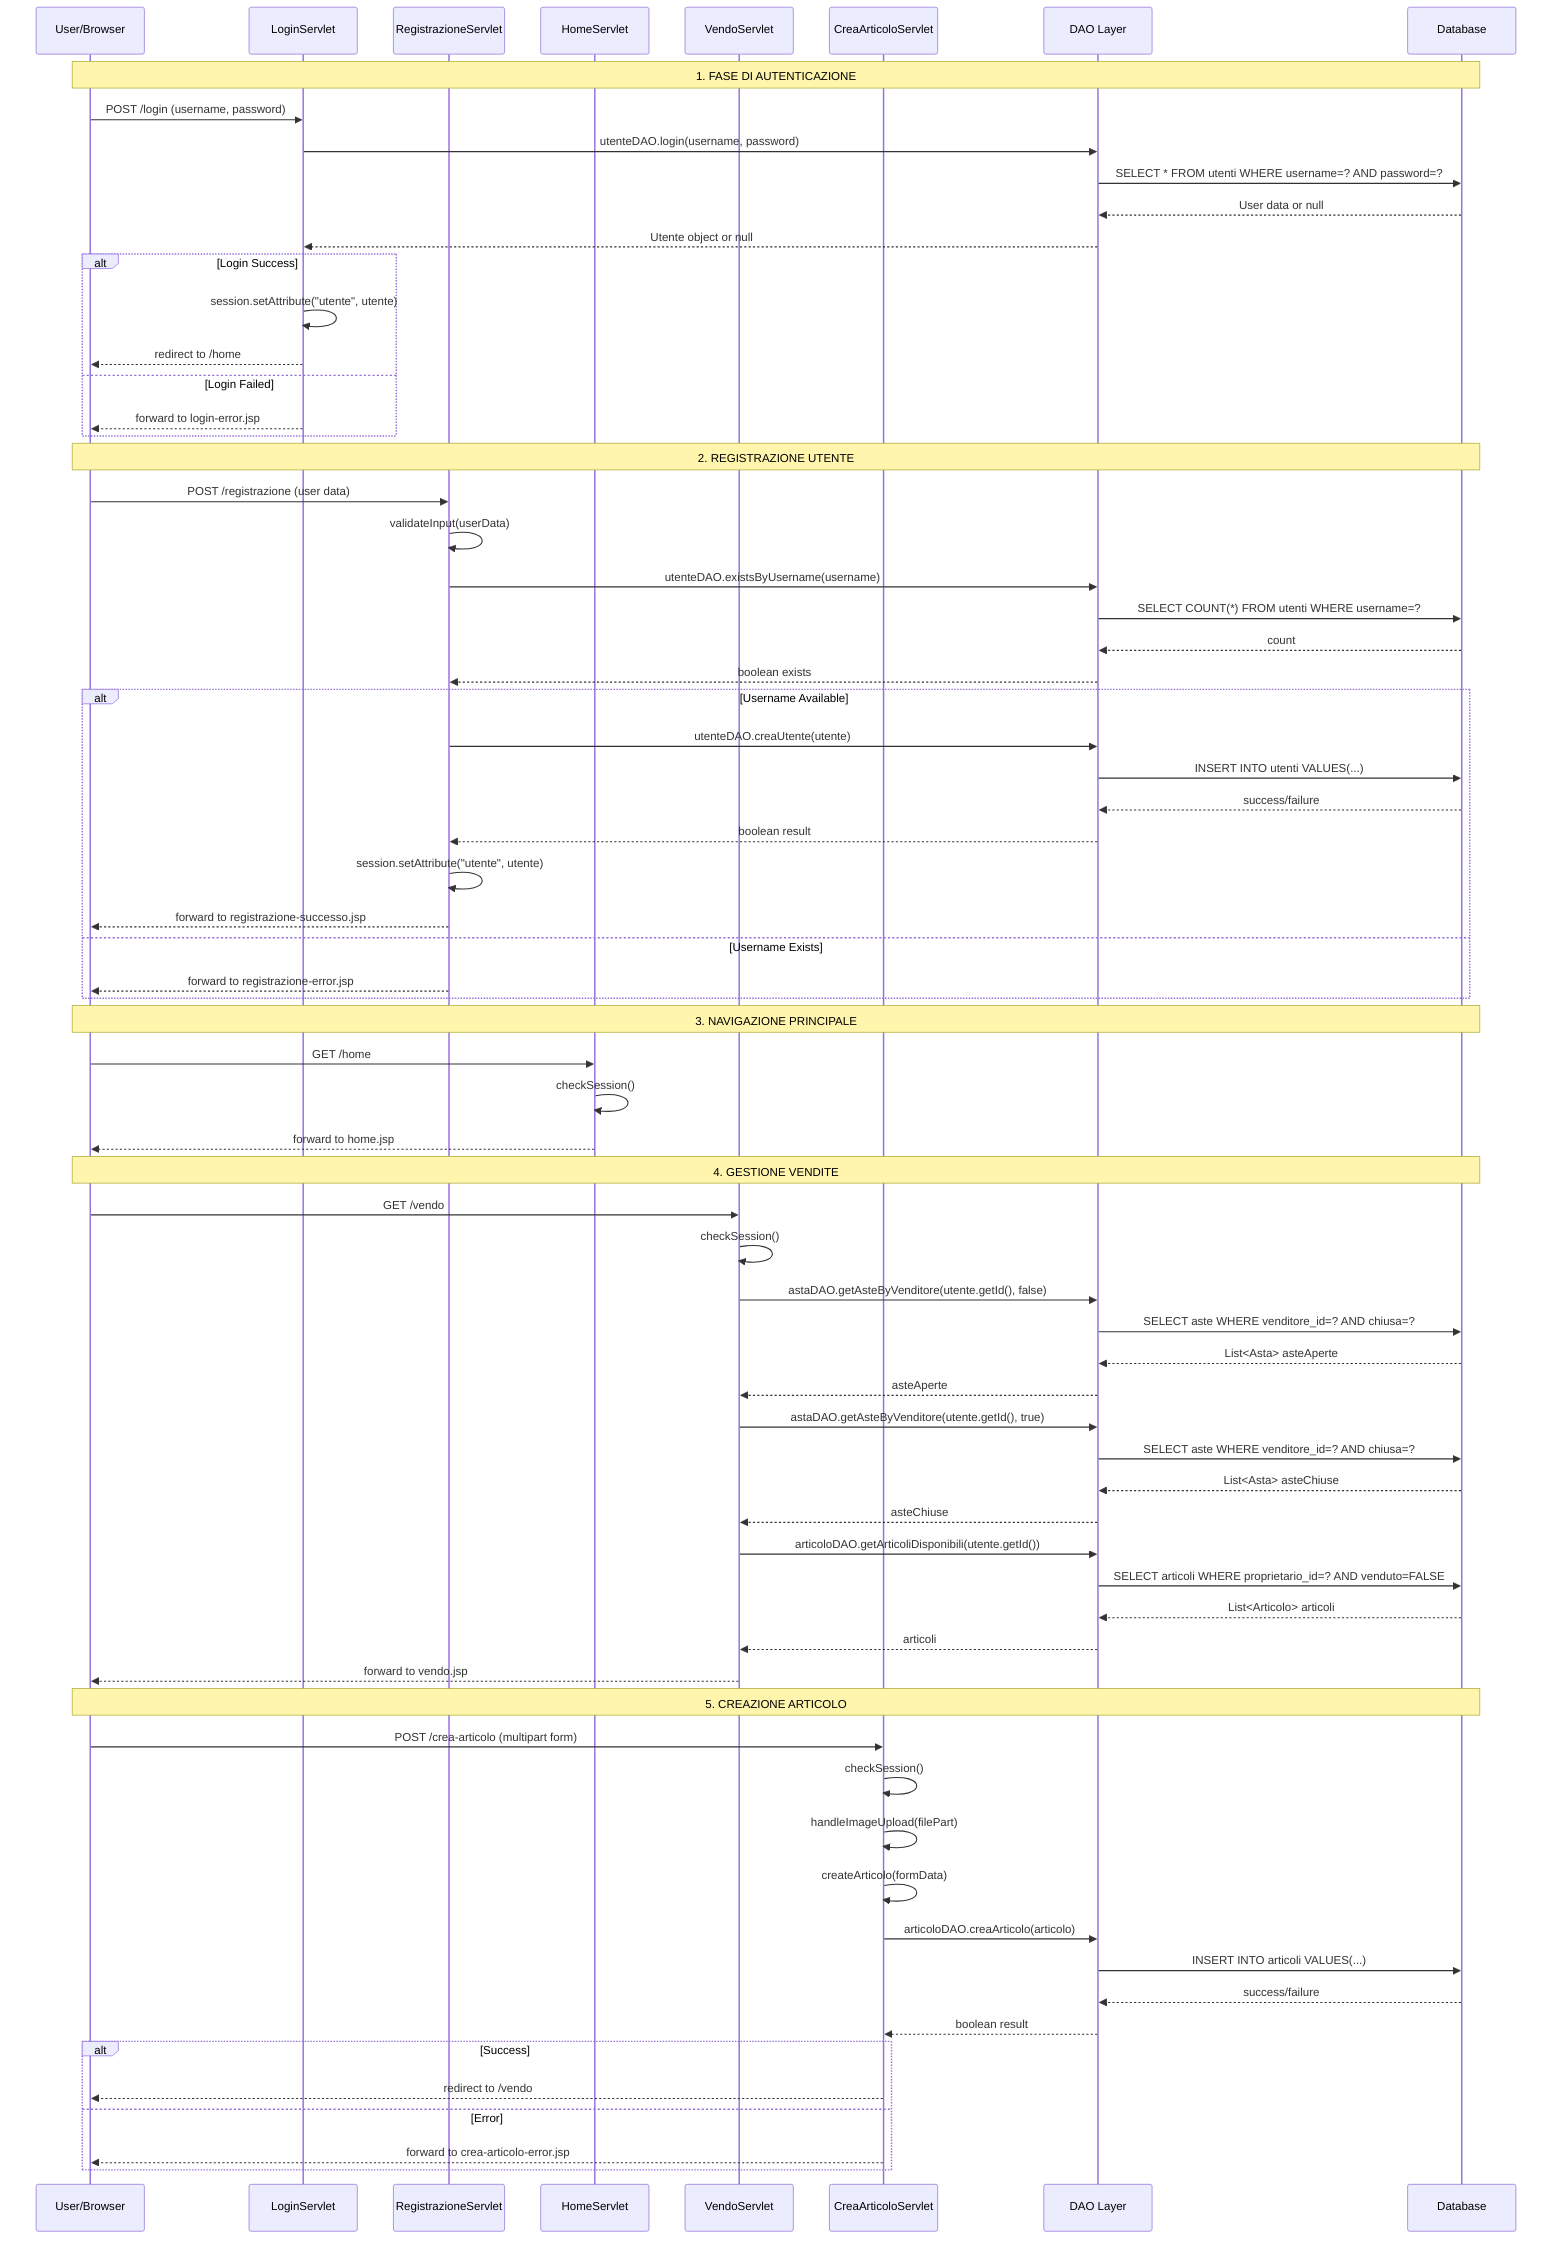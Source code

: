 sequenceDiagram
    participant U as User/Browser
    participant LS as LoginServlet
    participant RS as RegistrazioneServlet
    participant HS as HomeServlet
    participant VS as VendoServlet
    participant CAS as CreaArticoloServlet
    participant DAO as DAO Layer
    participant DB as Database

    Note over U,DB: 1. FASE DI AUTENTICAZIONE

    U->>LS: POST /login (username, password)
    LS->>DAO: utenteDAO.login(username, password)
    DAO->>DB: SELECT * FROM utenti WHERE username=? AND password=?
    DB-->>DAO: User data or null
    DAO-->>LS: Utente object or null

    alt Login Success
        LS->>LS: session.setAttribute("utente", utente)
        LS-->>U: redirect to /home
    else Login Failed
        LS-->>U: forward to login-error.jsp
    end

    Note over U,DB: 2. REGISTRAZIONE UTENTE

    U->>RS: POST /registrazione (user data)
    RS->>RS: validateInput(userData)
    RS->>DAO: utenteDAO.existsByUsername(username)
    DAO->>DB: SELECT COUNT(*) FROM utenti WHERE username=?
    DB-->>DAO: count
    DAO-->>RS: boolean exists

    alt Username Available
        RS->>DAO: utenteDAO.creaUtente(utente)
        DAO->>DB: INSERT INTO utenti VALUES(...)
        DB-->>DAO: success/failure
        DAO-->>RS: boolean result
        RS->>RS: session.setAttribute("utente", utente)
        RS-->>U: forward to registrazione-successo.jsp
    else Username Exists
        RS-->>U: forward to registrazione-error.jsp
    end

    Note over U,DB: 3. NAVIGAZIONE PRINCIPALE

    U->>HS: GET /home
    HS->>HS: checkSession()
    HS-->>U: forward to home.jsp

    Note over U,DB: 4. GESTIONE VENDITE

    U->>VS: GET /vendo
    VS->>VS: checkSession()
    VS->>DAO: astaDAO.getAsteByVenditore(utente.getId(), false)
    DAO->>DB: SELECT aste WHERE venditore_id=? AND chiusa=?
    DB-->>DAO: List<Asta> asteAperte
    DAO-->>VS: asteAperte

    VS->>DAO: astaDAO.getAsteByVenditore(utente.getId(), true)
    DAO->>DB: SELECT aste WHERE venditore_id=? AND chiusa=?
    DB-->>DAO: List<Asta> asteChiuse
    DAO-->>VS: asteChiuse

    VS->>DAO: articoloDAO.getArticoliDisponibili(utente.getId())
    DAO->>DB: SELECT articoli WHERE proprietario_id=? AND venduto=FALSE
    DB-->>DAO: List<Articolo> articoli
    DAO-->>VS: articoli

    VS-->>U: forward to vendo.jsp

    Note over U,DB: 5. CREAZIONE ARTICOLO

    U->>CAS: POST /crea-articolo (multipart form)
    CAS->>CAS: checkSession()
    CAS->>CAS: handleImageUpload(filePart)
    CAS->>CAS: createArticolo(formData)
    CAS->>DAO: articoloDAO.creaArticolo(articolo)
    DAO->>DB: INSERT INTO articoli VALUES(...)
    DB-->>DAO: success/failure
    DAO-->>CAS: boolean result

    alt Success
        CAS-->>U: redirect to /vendo
    else Error
        CAS-->>U: forward to crea-articolo-error.jsp
    end